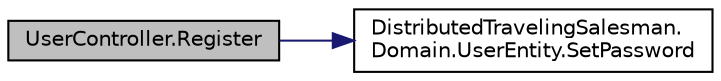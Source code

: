 digraph "UserController.Register"
{
 // INTERACTIVE_SVG=YES
 // LATEX_PDF_SIZE
  edge [fontname="Helvetica",fontsize="10",labelfontname="Helvetica",labelfontsize="10"];
  node [fontname="Helvetica",fontsize="10",shape=record];
  rankdir="LR";
  Node1 [label="UserController.Register",height=0.2,width=0.4,color="black", fillcolor="grey75", style="filled", fontcolor="black",tooltip=" "];
  Node1 -> Node2 [color="midnightblue",fontsize="10",style="solid",fontname="Helvetica"];
  Node2 [label="DistributedTravelingSalesman.\lDomain.UserEntity.SetPassword",height=0.2,width=0.4,color="black", fillcolor="white", style="filled",URL="$class_distributed_traveling_salesman_1_1_domain_1_1_user_entity.html#a12ce4f960bbe719df12b816485a74351",tooltip=" "];
}
